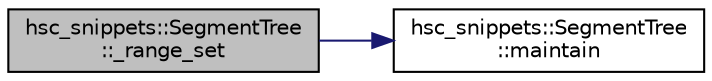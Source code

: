 digraph "hsc_snippets::SegmentTree::_range_set"
{
 // INTERACTIVE_SVG=YES
 // LATEX_PDF_SIZE
  edge [fontname="Helvetica",fontsize="10",labelfontname="Helvetica",labelfontsize="10"];
  node [fontname="Helvetica",fontsize="10",shape=record];
  rankdir="LR";
  Node1 [label="hsc_snippets::SegmentTree\l::_range_set",height=0.2,width=0.4,color="black", fillcolor="grey75", style="filled", fontcolor="black",tooltip=" "];
  Node1 -> Node2 [color="midnightblue",fontsize="10",style="solid",fontname="Helvetica"];
  Node2 [label="hsc_snippets::SegmentTree\l::maintain",height=0.2,width=0.4,color="black", fillcolor="white", style="filled",URL="$classhsc__snippets_1_1_segment_tree.html#a5160973366b1c28d34b809939c2306d1",tooltip=" "];
}
